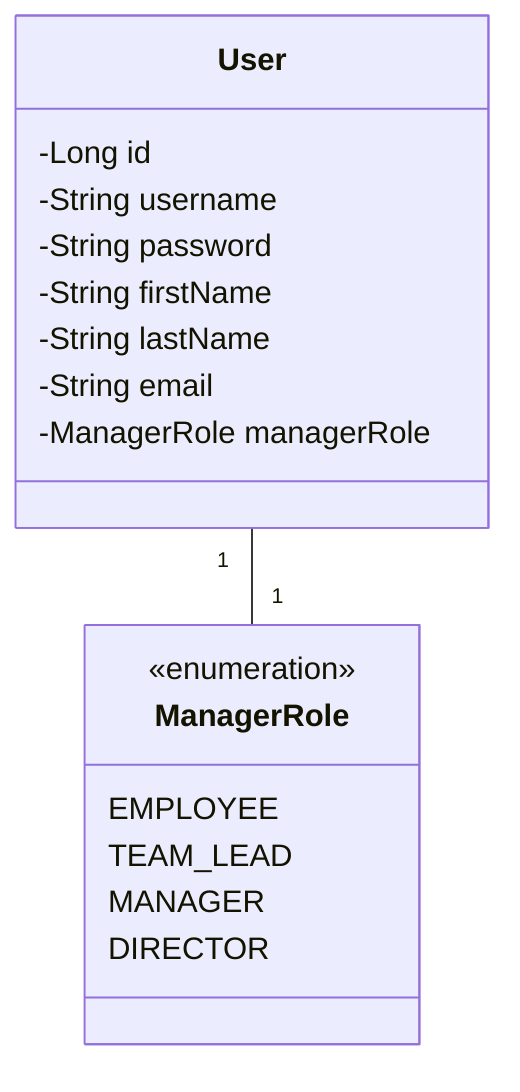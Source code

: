 classDiagram
    class User {
        -Long id
        -String username
        -String password
        -String firstName
        -String lastName
        -String email
        -ManagerRole managerRole
%%        +getId() Long
%%        +setId(Long id) void
%%        +getUsername() String
%%        +setUsername(String username) void
%%        +getPassword() String
%%        +setPassword(String password) void
%%        +getFirstName() String
%%        +setFirstName(String firstName) void
%%        +getLastName() String
%%        +setLastName(String lastName) void
%%        +getEmail() String
%%        +setEmail(String email) void
%%        +getManagerRole() ManagerRole
%%        +setManagerRole(ManagerRole role) void
    }

    class ManagerRole {
        <<enumeration>>
        EMPLOYEE
        TEAM_LEAD
        MANAGER
        DIRECTOR
    }

    User "1" -- "1" ManagerRole